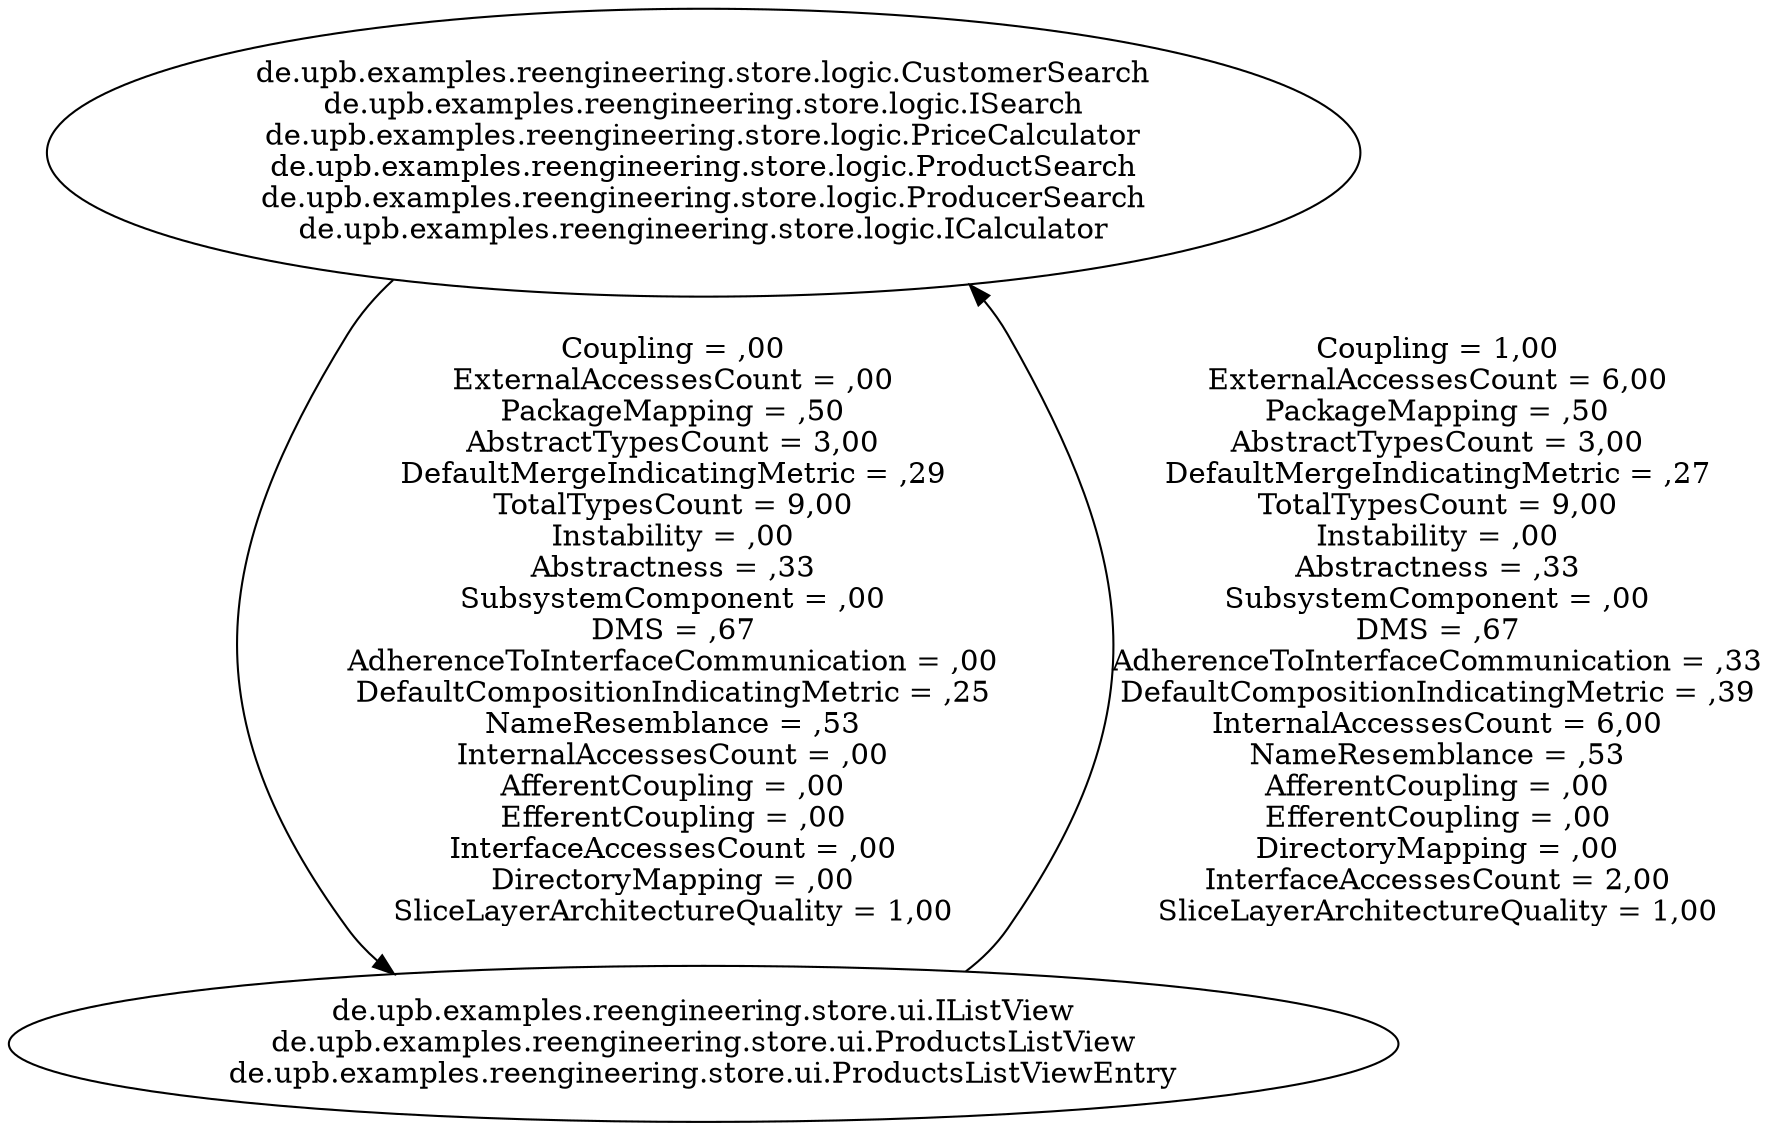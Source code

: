 digraph G {
"de.upb.examples.reengineering.store.logic.CustomerSearch\nde.upb.examples.reengineering.store.logic.ISearch\nde.upb.examples.reengineering.store.logic.PriceCalculator\nde.upb.examples.reengineering.store.logic.ProductSearch\nde.upb.examples.reengineering.store.logic.ProducerSearch\nde.upb.examples.reengineering.store.logic.ICalculator";
"de.upb.examples.reengineering.store.ui.IListView\nde.upb.examples.reengineering.store.ui.ProductsListView\nde.upb.examples.reengineering.store.ui.ProductsListViewEntry";
"de.upb.examples.reengineering.store.ui.IListView\nde.upb.examples.reengineering.store.ui.ProductsListView\nde.upb.examples.reengineering.store.ui.ProductsListViewEntry" -> "de.upb.examples.reengineering.store.logic.CustomerSearch\nde.upb.examples.reengineering.store.logic.ISearch\nde.upb.examples.reengineering.store.logic.PriceCalculator\nde.upb.examples.reengineering.store.logic.ProductSearch\nde.upb.examples.reengineering.store.logic.ProducerSearch\nde.upb.examples.reengineering.store.logic.ICalculator" [label="Coupling = 1,00\nExternalAccessesCount = 6,00\nPackageMapping = ,50\nAbstractTypesCount = 3,00\nDefaultMergeIndicatingMetric = ,27\nTotalTypesCount = 9,00\nInstability = ,00\nAbstractness = ,33\nSubsystemComponent = ,00\nDMS = ,67\nAdherenceToInterfaceCommunication = ,33\nDefaultCompositionIndicatingMetric = ,39\nInternalAccessesCount = 6,00\nNameResemblance = ,53\nAfferentCoupling = ,00\nEfferentCoupling = ,00\nDirectoryMapping = ,00\nInterfaceAccessesCount = 2,00\nSliceLayerArchitectureQuality = 1,00\n"];
"de.upb.examples.reengineering.store.logic.CustomerSearch\nde.upb.examples.reengineering.store.logic.ISearch\nde.upb.examples.reengineering.store.logic.PriceCalculator\nde.upb.examples.reengineering.store.logic.ProductSearch\nde.upb.examples.reengineering.store.logic.ProducerSearch\nde.upb.examples.reengineering.store.logic.ICalculator" -> "de.upb.examples.reengineering.store.ui.IListView\nde.upb.examples.reengineering.store.ui.ProductsListView\nde.upb.examples.reengineering.store.ui.ProductsListViewEntry" [label="Coupling = ,00\nExternalAccessesCount = ,00\nPackageMapping = ,50\nAbstractTypesCount = 3,00\nDefaultMergeIndicatingMetric = ,29\nTotalTypesCount = 9,00\nInstability = ,00\nAbstractness = ,33\nSubsystemComponent = ,00\nDMS = ,67\nAdherenceToInterfaceCommunication = ,00\nDefaultCompositionIndicatingMetric = ,25\nNameResemblance = ,53\nInternalAccessesCount = ,00\nAfferentCoupling = ,00\nEfferentCoupling = ,00\nInterfaceAccessesCount = ,00\nDirectoryMapping = ,00\nSliceLayerArchitectureQuality = 1,00\n"];
}
